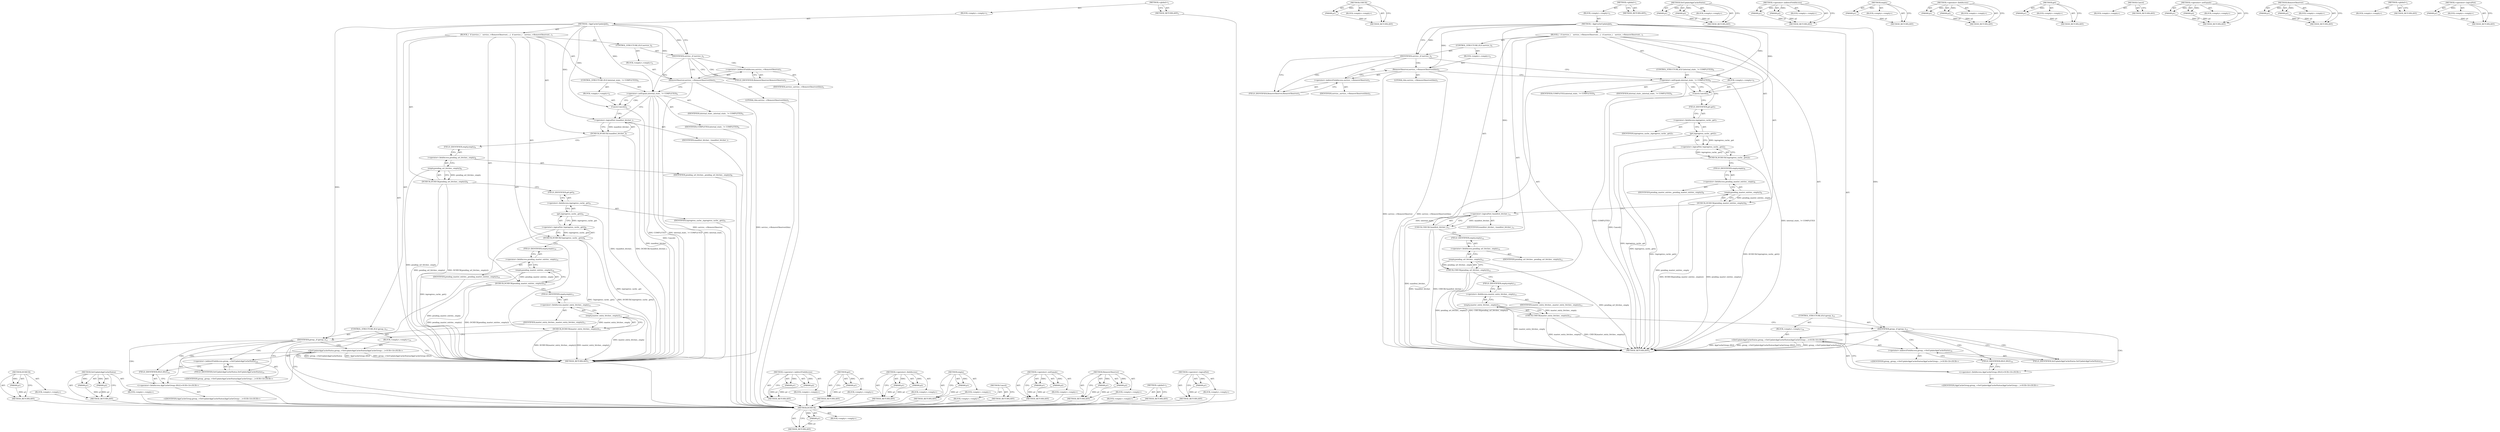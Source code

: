 digraph "&lt;operator&gt;.logicalNot" {
vulnerable_91 [label=<(METHOD,DCHECK)>];
vulnerable_92 [label=<(PARAM,p1)>];
vulnerable_93 [label=<(BLOCK,&lt;empty&gt;,&lt;empty&gt;)>];
vulnerable_94 [label=<(METHOD_RETURN,ANY)>];
vulnerable_112 [label=<(METHOD,SetUpdateAppCacheStatus)>];
vulnerable_113 [label=<(PARAM,p1)>];
vulnerable_114 [label=<(PARAM,p2)>];
vulnerable_115 [label=<(BLOCK,&lt;empty&gt;,&lt;empty&gt;)>];
vulnerable_116 [label=<(METHOD_RETURN,ANY)>];
vulnerable_6 [label=<(METHOD,&lt;global&gt;)<SUB>1</SUB>>];
vulnerable_7 [label=<(BLOCK,&lt;empty&gt;,&lt;empty&gt;)<SUB>1</SUB>>];
vulnerable_8 [label=<(METHOD,~AppCacheUpdateJob)<SUB>1</SUB>>];
vulnerable_9 [label=<(BLOCK,{
  if (service_)
    service_-&gt;RemoveObserver(...,{
  if (service_)
    service_-&gt;RemoveObserver(...)<SUB>1</SUB>>];
vulnerable_10 [label=<(CONTROL_STRUCTURE,IF,if (service_))<SUB>2</SUB>>];
vulnerable_11 [label=<(IDENTIFIER,service_,if (service_))<SUB>2</SUB>>];
vulnerable_12 [label=<(BLOCK,&lt;empty&gt;,&lt;empty&gt;)<SUB>3</SUB>>];
vulnerable_13 [label=<(RemoveObserver,service_-&gt;RemoveObserver(this))<SUB>3</SUB>>];
vulnerable_14 [label=<(&lt;operator&gt;.indirectFieldAccess,service_-&gt;RemoveObserver)<SUB>3</SUB>>];
vulnerable_15 [label=<(IDENTIFIER,service_,service_-&gt;RemoveObserver(this))<SUB>3</SUB>>];
vulnerable_16 [label=<(FIELD_IDENTIFIER,RemoveObserver,RemoveObserver)<SUB>3</SUB>>];
vulnerable_17 [label=<(LITERAL,this,service_-&gt;RemoveObserver(this))<SUB>3</SUB>>];
vulnerable_18 [label=<(CONTROL_STRUCTURE,IF,if (internal_state_ != COMPLETED))<SUB>4</SUB>>];
vulnerable_19 [label=<(&lt;operator&gt;.notEquals,internal_state_ != COMPLETED)<SUB>4</SUB>>];
vulnerable_20 [label=<(IDENTIFIER,internal_state_,internal_state_ != COMPLETED)<SUB>4</SUB>>];
vulnerable_21 [label=<(IDENTIFIER,COMPLETED,internal_state_ != COMPLETED)<SUB>4</SUB>>];
vulnerable_22 [label=<(BLOCK,&lt;empty&gt;,&lt;empty&gt;)<SUB>5</SUB>>];
vulnerable_23 [label=<(Cancel,Cancel())<SUB>5</SUB>>];
vulnerable_24 [label=<(DCHECK,DCHECK(!manifest_fetcher_))<SUB>7</SUB>>];
vulnerable_25 [label=<(&lt;operator&gt;.logicalNot,!manifest_fetcher_)<SUB>7</SUB>>];
vulnerable_26 [label=<(IDENTIFIER,manifest_fetcher_,!manifest_fetcher_)<SUB>7</SUB>>];
vulnerable_27 [label=<(DCHECK,DCHECK(pending_url_fetches_.empty()))<SUB>8</SUB>>];
vulnerable_28 [label=<(empty,pending_url_fetches_.empty())<SUB>8</SUB>>];
vulnerable_29 [label=<(&lt;operator&gt;.fieldAccess,pending_url_fetches_.empty)<SUB>8</SUB>>];
vulnerable_30 [label=<(IDENTIFIER,pending_url_fetches_,pending_url_fetches_.empty())<SUB>8</SUB>>];
vulnerable_31 [label=<(FIELD_IDENTIFIER,empty,empty)<SUB>8</SUB>>];
vulnerable_32 [label=<(DCHECK,DCHECK(!inprogress_cache_.get()))<SUB>9</SUB>>];
vulnerable_33 [label=<(&lt;operator&gt;.logicalNot,!inprogress_cache_.get())<SUB>9</SUB>>];
vulnerable_34 [label=<(get,inprogress_cache_.get())<SUB>9</SUB>>];
vulnerable_35 [label=<(&lt;operator&gt;.fieldAccess,inprogress_cache_.get)<SUB>9</SUB>>];
vulnerable_36 [label=<(IDENTIFIER,inprogress_cache_,inprogress_cache_.get())<SUB>9</SUB>>];
vulnerable_37 [label=<(FIELD_IDENTIFIER,get,get)<SUB>9</SUB>>];
vulnerable_38 [label=<(DCHECK,DCHECK(pending_master_entries_.empty()))<SUB>10</SUB>>];
vulnerable_39 [label=<(empty,pending_master_entries_.empty())<SUB>10</SUB>>];
vulnerable_40 [label=<(&lt;operator&gt;.fieldAccess,pending_master_entries_.empty)<SUB>10</SUB>>];
vulnerable_41 [label=<(IDENTIFIER,pending_master_entries_,pending_master_entries_.empty())<SUB>10</SUB>>];
vulnerable_42 [label=<(FIELD_IDENTIFIER,empty,empty)<SUB>10</SUB>>];
vulnerable_43 [label=<(DCHECK,DCHECK(master_entry_fetches_.empty()))<SUB>11</SUB>>];
vulnerable_44 [label=<(empty,master_entry_fetches_.empty())<SUB>11</SUB>>];
vulnerable_45 [label=<(&lt;operator&gt;.fieldAccess,master_entry_fetches_.empty)<SUB>11</SUB>>];
vulnerable_46 [label=<(IDENTIFIER,master_entry_fetches_,master_entry_fetches_.empty())<SUB>11</SUB>>];
vulnerable_47 [label=<(FIELD_IDENTIFIER,empty,empty)<SUB>11</SUB>>];
vulnerable_48 [label=<(CONTROL_STRUCTURE,IF,if (group_))<SUB>13</SUB>>];
vulnerable_49 [label=<(IDENTIFIER,group_,if (group_))<SUB>13</SUB>>];
vulnerable_50 [label=<(BLOCK,&lt;empty&gt;,&lt;empty&gt;)<SUB>14</SUB>>];
vulnerable_51 [label="<(SetUpdateAppCacheStatus,group_-&gt;SetUpdateAppCacheStatus(AppCacheGroup::...)<SUB>14</SUB>>"];
vulnerable_52 [label=<(&lt;operator&gt;.indirectFieldAccess,group_-&gt;SetUpdateAppCacheStatus)<SUB>14</SUB>>];
vulnerable_53 [label="<(IDENTIFIER,group_,group_-&gt;SetUpdateAppCacheStatus(AppCacheGroup::...)<SUB>14</SUB>>"];
vulnerable_54 [label=<(FIELD_IDENTIFIER,SetUpdateAppCacheStatus,SetUpdateAppCacheStatus)<SUB>14</SUB>>];
vulnerable_55 [label="<(&lt;operator&gt;.fieldAccess,AppCacheGroup::IDLE)<SUB>14</SUB>>"];
vulnerable_56 [label="<(IDENTIFIER,AppCacheGroup,group_-&gt;SetUpdateAppCacheStatus(AppCacheGroup::...)<SUB>14</SUB>>"];
vulnerable_57 [label=<(FIELD_IDENTIFIER,IDLE,IDLE)<SUB>14</SUB>>];
vulnerable_58 [label=<(METHOD_RETURN,ANY)<SUB>1</SUB>>];
vulnerable_60 [label=<(METHOD_RETURN,ANY)<SUB>1</SUB>>];
vulnerable_78 [label=<(METHOD,&lt;operator&gt;.indirectFieldAccess)>];
vulnerable_79 [label=<(PARAM,p1)>];
vulnerable_80 [label=<(PARAM,p2)>];
vulnerable_81 [label=<(BLOCK,&lt;empty&gt;,&lt;empty&gt;)>];
vulnerable_82 [label=<(METHOD_RETURN,ANY)>];
vulnerable_108 [label=<(METHOD,get)>];
vulnerable_109 [label=<(PARAM,p1)>];
vulnerable_110 [label=<(BLOCK,&lt;empty&gt;,&lt;empty&gt;)>];
vulnerable_111 [label=<(METHOD_RETURN,ANY)>];
vulnerable_103 [label=<(METHOD,&lt;operator&gt;.fieldAccess)>];
vulnerable_104 [label=<(PARAM,p1)>];
vulnerable_105 [label=<(PARAM,p2)>];
vulnerable_106 [label=<(BLOCK,&lt;empty&gt;,&lt;empty&gt;)>];
vulnerable_107 [label=<(METHOD_RETURN,ANY)>];
vulnerable_99 [label=<(METHOD,empty)>];
vulnerable_100 [label=<(PARAM,p1)>];
vulnerable_101 [label=<(BLOCK,&lt;empty&gt;,&lt;empty&gt;)>];
vulnerable_102 [label=<(METHOD_RETURN,ANY)>];
vulnerable_88 [label=<(METHOD,Cancel)>];
vulnerable_89 [label=<(BLOCK,&lt;empty&gt;,&lt;empty&gt;)>];
vulnerable_90 [label=<(METHOD_RETURN,ANY)>];
vulnerable_83 [label=<(METHOD,&lt;operator&gt;.notEquals)>];
vulnerable_84 [label=<(PARAM,p1)>];
vulnerable_85 [label=<(PARAM,p2)>];
vulnerable_86 [label=<(BLOCK,&lt;empty&gt;,&lt;empty&gt;)>];
vulnerable_87 [label=<(METHOD_RETURN,ANY)>];
vulnerable_73 [label=<(METHOD,RemoveObserver)>];
vulnerable_74 [label=<(PARAM,p1)>];
vulnerable_75 [label=<(PARAM,p2)>];
vulnerable_76 [label=<(BLOCK,&lt;empty&gt;,&lt;empty&gt;)>];
vulnerable_77 [label=<(METHOD_RETURN,ANY)>];
vulnerable_67 [label=<(METHOD,&lt;global&gt;)<SUB>1</SUB>>];
vulnerable_68 [label=<(BLOCK,&lt;empty&gt;,&lt;empty&gt;)>];
vulnerable_69 [label=<(METHOD_RETURN,ANY)>];
vulnerable_95 [label=<(METHOD,&lt;operator&gt;.logicalNot)>];
vulnerable_96 [label=<(PARAM,p1)>];
vulnerable_97 [label=<(BLOCK,&lt;empty&gt;,&lt;empty&gt;)>];
vulnerable_98 [label=<(METHOD_RETURN,ANY)>];
fixed_91 [label=<(METHOD,DCHECK)>];
fixed_92 [label=<(PARAM,p1)>];
fixed_93 [label=<(BLOCK,&lt;empty&gt;,&lt;empty&gt;)>];
fixed_94 [label=<(METHOD_RETURN,ANY)>];
fixed_112 [label=<(METHOD,CHECK)>];
fixed_113 [label=<(PARAM,p1)>];
fixed_114 [label=<(BLOCK,&lt;empty&gt;,&lt;empty&gt;)>];
fixed_115 [label=<(METHOD_RETURN,ANY)>];
fixed_6 [label=<(METHOD,&lt;global&gt;)<SUB>1</SUB>>];
fixed_7 [label=<(BLOCK,&lt;empty&gt;,&lt;empty&gt;)<SUB>1</SUB>>];
fixed_8 [label=<(METHOD,~AppCacheUpdateJob)<SUB>1</SUB>>];
fixed_9 [label=<(BLOCK,{
  if (service_)
    service_-&gt;RemoveObserver(...,{
  if (service_)
    service_-&gt;RemoveObserver(...)<SUB>1</SUB>>];
fixed_10 [label=<(CONTROL_STRUCTURE,IF,if (service_))<SUB>2</SUB>>];
fixed_11 [label=<(IDENTIFIER,service_,if (service_))<SUB>2</SUB>>];
fixed_12 [label=<(BLOCK,&lt;empty&gt;,&lt;empty&gt;)<SUB>3</SUB>>];
fixed_13 [label=<(RemoveObserver,service_-&gt;RemoveObserver(this))<SUB>3</SUB>>];
fixed_14 [label=<(&lt;operator&gt;.indirectFieldAccess,service_-&gt;RemoveObserver)<SUB>3</SUB>>];
fixed_15 [label=<(IDENTIFIER,service_,service_-&gt;RemoveObserver(this))<SUB>3</SUB>>];
fixed_16 [label=<(FIELD_IDENTIFIER,RemoveObserver,RemoveObserver)<SUB>3</SUB>>];
fixed_17 [label=<(LITERAL,this,service_-&gt;RemoveObserver(this))<SUB>3</SUB>>];
fixed_18 [label=<(CONTROL_STRUCTURE,IF,if (internal_state_ != COMPLETED))<SUB>4</SUB>>];
fixed_19 [label=<(&lt;operator&gt;.notEquals,internal_state_ != COMPLETED)<SUB>4</SUB>>];
fixed_20 [label=<(IDENTIFIER,internal_state_,internal_state_ != COMPLETED)<SUB>4</SUB>>];
fixed_21 [label=<(IDENTIFIER,COMPLETED,internal_state_ != COMPLETED)<SUB>4</SUB>>];
fixed_22 [label=<(BLOCK,&lt;empty&gt;,&lt;empty&gt;)<SUB>5</SUB>>];
fixed_23 [label=<(Cancel,Cancel())<SUB>5</SUB>>];
fixed_24 [label=<(DCHECK,DCHECK(!inprogress_cache_.get()))<SUB>7</SUB>>];
fixed_25 [label=<(&lt;operator&gt;.logicalNot,!inprogress_cache_.get())<SUB>7</SUB>>];
fixed_26 [label=<(get,inprogress_cache_.get())<SUB>7</SUB>>];
fixed_27 [label=<(&lt;operator&gt;.fieldAccess,inprogress_cache_.get)<SUB>7</SUB>>];
fixed_28 [label=<(IDENTIFIER,inprogress_cache_,inprogress_cache_.get())<SUB>7</SUB>>];
fixed_29 [label=<(FIELD_IDENTIFIER,get,get)<SUB>7</SUB>>];
fixed_30 [label=<(DCHECK,DCHECK(pending_master_entries_.empty()))<SUB>8</SUB>>];
fixed_31 [label=<(empty,pending_master_entries_.empty())<SUB>8</SUB>>];
fixed_32 [label=<(&lt;operator&gt;.fieldAccess,pending_master_entries_.empty)<SUB>8</SUB>>];
fixed_33 [label=<(IDENTIFIER,pending_master_entries_,pending_master_entries_.empty())<SUB>8</SUB>>];
fixed_34 [label=<(FIELD_IDENTIFIER,empty,empty)<SUB>8</SUB>>];
fixed_35 [label=<(CHECK,CHECK(!manifest_fetcher_))<SUB>11</SUB>>];
fixed_36 [label=<(&lt;operator&gt;.logicalNot,!manifest_fetcher_)<SUB>11</SUB>>];
fixed_37 [label=<(IDENTIFIER,manifest_fetcher_,!manifest_fetcher_)<SUB>11</SUB>>];
fixed_38 [label=<(CHECK,CHECK(pending_url_fetches_.empty()))<SUB>12</SUB>>];
fixed_39 [label=<(empty,pending_url_fetches_.empty())<SUB>12</SUB>>];
fixed_40 [label=<(&lt;operator&gt;.fieldAccess,pending_url_fetches_.empty)<SUB>12</SUB>>];
fixed_41 [label=<(IDENTIFIER,pending_url_fetches_,pending_url_fetches_.empty())<SUB>12</SUB>>];
fixed_42 [label=<(FIELD_IDENTIFIER,empty,empty)<SUB>12</SUB>>];
fixed_43 [label=<(CHECK,CHECK(master_entry_fetches_.empty()))<SUB>13</SUB>>];
fixed_44 [label=<(empty,master_entry_fetches_.empty())<SUB>13</SUB>>];
fixed_45 [label=<(&lt;operator&gt;.fieldAccess,master_entry_fetches_.empty)<SUB>13</SUB>>];
fixed_46 [label=<(IDENTIFIER,master_entry_fetches_,master_entry_fetches_.empty())<SUB>13</SUB>>];
fixed_47 [label=<(FIELD_IDENTIFIER,empty,empty)<SUB>13</SUB>>];
fixed_48 [label=<(CONTROL_STRUCTURE,IF,if (group_))<SUB>15</SUB>>];
fixed_49 [label=<(IDENTIFIER,group_,if (group_))<SUB>15</SUB>>];
fixed_50 [label=<(BLOCK,&lt;empty&gt;,&lt;empty&gt;)<SUB>16</SUB>>];
fixed_51 [label="<(SetUpdateAppCacheStatus,group_-&gt;SetUpdateAppCacheStatus(AppCacheGroup::...)<SUB>16</SUB>>"];
fixed_52 [label=<(&lt;operator&gt;.indirectFieldAccess,group_-&gt;SetUpdateAppCacheStatus)<SUB>16</SUB>>];
fixed_53 [label="<(IDENTIFIER,group_,group_-&gt;SetUpdateAppCacheStatus(AppCacheGroup::...)<SUB>16</SUB>>"];
fixed_54 [label=<(FIELD_IDENTIFIER,SetUpdateAppCacheStatus,SetUpdateAppCacheStatus)<SUB>16</SUB>>];
fixed_55 [label="<(&lt;operator&gt;.fieldAccess,AppCacheGroup::IDLE)<SUB>16</SUB>>"];
fixed_56 [label="<(IDENTIFIER,AppCacheGroup,group_-&gt;SetUpdateAppCacheStatus(AppCacheGroup::...)<SUB>16</SUB>>"];
fixed_57 [label=<(FIELD_IDENTIFIER,IDLE,IDLE)<SUB>16</SUB>>];
fixed_58 [label=<(METHOD_RETURN,ANY)<SUB>1</SUB>>];
fixed_60 [label=<(METHOD_RETURN,ANY)<SUB>1</SUB>>];
fixed_116 [label=<(METHOD,SetUpdateAppCacheStatus)>];
fixed_117 [label=<(PARAM,p1)>];
fixed_118 [label=<(PARAM,p2)>];
fixed_119 [label=<(BLOCK,&lt;empty&gt;,&lt;empty&gt;)>];
fixed_120 [label=<(METHOD_RETURN,ANY)>];
fixed_78 [label=<(METHOD,&lt;operator&gt;.indirectFieldAccess)>];
fixed_79 [label=<(PARAM,p1)>];
fixed_80 [label=<(PARAM,p2)>];
fixed_81 [label=<(BLOCK,&lt;empty&gt;,&lt;empty&gt;)>];
fixed_82 [label=<(METHOD_RETURN,ANY)>];
fixed_108 [label=<(METHOD,empty)>];
fixed_109 [label=<(PARAM,p1)>];
fixed_110 [label=<(BLOCK,&lt;empty&gt;,&lt;empty&gt;)>];
fixed_111 [label=<(METHOD_RETURN,ANY)>];
fixed_103 [label=<(METHOD,&lt;operator&gt;.fieldAccess)>];
fixed_104 [label=<(PARAM,p1)>];
fixed_105 [label=<(PARAM,p2)>];
fixed_106 [label=<(BLOCK,&lt;empty&gt;,&lt;empty&gt;)>];
fixed_107 [label=<(METHOD_RETURN,ANY)>];
fixed_99 [label=<(METHOD,get)>];
fixed_100 [label=<(PARAM,p1)>];
fixed_101 [label=<(BLOCK,&lt;empty&gt;,&lt;empty&gt;)>];
fixed_102 [label=<(METHOD_RETURN,ANY)>];
fixed_88 [label=<(METHOD,Cancel)>];
fixed_89 [label=<(BLOCK,&lt;empty&gt;,&lt;empty&gt;)>];
fixed_90 [label=<(METHOD_RETURN,ANY)>];
fixed_83 [label=<(METHOD,&lt;operator&gt;.notEquals)>];
fixed_84 [label=<(PARAM,p1)>];
fixed_85 [label=<(PARAM,p2)>];
fixed_86 [label=<(BLOCK,&lt;empty&gt;,&lt;empty&gt;)>];
fixed_87 [label=<(METHOD_RETURN,ANY)>];
fixed_73 [label=<(METHOD,RemoveObserver)>];
fixed_74 [label=<(PARAM,p1)>];
fixed_75 [label=<(PARAM,p2)>];
fixed_76 [label=<(BLOCK,&lt;empty&gt;,&lt;empty&gt;)>];
fixed_77 [label=<(METHOD_RETURN,ANY)>];
fixed_67 [label=<(METHOD,&lt;global&gt;)<SUB>1</SUB>>];
fixed_68 [label=<(BLOCK,&lt;empty&gt;,&lt;empty&gt;)>];
fixed_69 [label=<(METHOD_RETURN,ANY)>];
fixed_95 [label=<(METHOD,&lt;operator&gt;.logicalNot)>];
fixed_96 [label=<(PARAM,p1)>];
fixed_97 [label=<(BLOCK,&lt;empty&gt;,&lt;empty&gt;)>];
fixed_98 [label=<(METHOD_RETURN,ANY)>];
vulnerable_91 -> vulnerable_92  [key=0, label="AST: "];
vulnerable_91 -> vulnerable_92  [key=1, label="DDG: "];
vulnerable_91 -> vulnerable_93  [key=0, label="AST: "];
vulnerable_91 -> vulnerable_94  [key=0, label="AST: "];
vulnerable_91 -> vulnerable_94  [key=1, label="CFG: "];
vulnerable_92 -> vulnerable_94  [key=0, label="DDG: p1"];
vulnerable_93 -> fixed_91  [key=0];
vulnerable_94 -> fixed_91  [key=0];
vulnerable_112 -> vulnerable_113  [key=0, label="AST: "];
vulnerable_112 -> vulnerable_113  [key=1, label="DDG: "];
vulnerable_112 -> vulnerable_115  [key=0, label="AST: "];
vulnerable_112 -> vulnerable_114  [key=0, label="AST: "];
vulnerable_112 -> vulnerable_114  [key=1, label="DDG: "];
vulnerable_112 -> vulnerable_116  [key=0, label="AST: "];
vulnerable_112 -> vulnerable_116  [key=1, label="CFG: "];
vulnerable_113 -> vulnerable_116  [key=0, label="DDG: p1"];
vulnerable_114 -> vulnerable_116  [key=0, label="DDG: p2"];
vulnerable_115 -> fixed_91  [key=0];
vulnerable_116 -> fixed_91  [key=0];
vulnerable_6 -> vulnerable_7  [key=0, label="AST: "];
vulnerable_6 -> vulnerable_60  [key=0, label="AST: "];
vulnerable_6 -> vulnerable_60  [key=1, label="CFG: "];
vulnerable_7 -> vulnerable_8  [key=0, label="AST: "];
vulnerable_8 -> vulnerable_9  [key=0, label="AST: "];
vulnerable_8 -> vulnerable_58  [key=0, label="AST: "];
vulnerable_8 -> vulnerable_11  [key=0, label="CFG: "];
vulnerable_8 -> vulnerable_11  [key=1, label="DDG: "];
vulnerable_8 -> vulnerable_49  [key=0, label="DDG: "];
vulnerable_8 -> vulnerable_19  [key=0, label="DDG: "];
vulnerable_8 -> vulnerable_23  [key=0, label="DDG: "];
vulnerable_8 -> vulnerable_25  [key=0, label="DDG: "];
vulnerable_8 -> vulnerable_13  [key=0, label="DDG: "];
vulnerable_9 -> vulnerable_10  [key=0, label="AST: "];
vulnerable_9 -> vulnerable_18  [key=0, label="AST: "];
vulnerable_9 -> vulnerable_24  [key=0, label="AST: "];
vulnerable_9 -> vulnerable_27  [key=0, label="AST: "];
vulnerable_9 -> vulnerable_32  [key=0, label="AST: "];
vulnerable_9 -> vulnerable_38  [key=0, label="AST: "];
vulnerable_9 -> vulnerable_43  [key=0, label="AST: "];
vulnerable_9 -> vulnerable_48  [key=0, label="AST: "];
vulnerable_10 -> vulnerable_11  [key=0, label="AST: "];
vulnerable_10 -> vulnerable_12  [key=0, label="AST: "];
vulnerable_11 -> vulnerable_16  [key=0, label="CFG: "];
vulnerable_11 -> vulnerable_16  [key=1, label="CDG: "];
vulnerable_11 -> vulnerable_19  [key=0, label="CFG: "];
vulnerable_11 -> vulnerable_13  [key=0, label="CDG: "];
vulnerable_11 -> vulnerable_14  [key=0, label="CDG: "];
vulnerable_12 -> vulnerable_13  [key=0, label="AST: "];
vulnerable_13 -> vulnerable_14  [key=0, label="AST: "];
vulnerable_13 -> vulnerable_17  [key=0, label="AST: "];
vulnerable_13 -> vulnerable_19  [key=0, label="CFG: "];
vulnerable_13 -> vulnerable_58  [key=0, label="DDG: service_-&gt;RemoveObserver"];
vulnerable_13 -> vulnerable_58  [key=1, label="DDG: service_-&gt;RemoveObserver(this)"];
vulnerable_14 -> vulnerable_15  [key=0, label="AST: "];
vulnerable_14 -> vulnerable_16  [key=0, label="AST: "];
vulnerable_14 -> vulnerable_13  [key=0, label="CFG: "];
vulnerable_15 -> fixed_91  [key=0];
vulnerable_16 -> vulnerable_14  [key=0, label="CFG: "];
vulnerable_17 -> fixed_91  [key=0];
vulnerable_18 -> vulnerable_19  [key=0, label="AST: "];
vulnerable_18 -> vulnerable_22  [key=0, label="AST: "];
vulnerable_19 -> vulnerable_20  [key=0, label="AST: "];
vulnerable_19 -> vulnerable_21  [key=0, label="AST: "];
vulnerable_19 -> vulnerable_23  [key=0, label="CFG: "];
vulnerable_19 -> vulnerable_23  [key=1, label="CDG: "];
vulnerable_19 -> vulnerable_25  [key=0, label="CFG: "];
vulnerable_19 -> vulnerable_58  [key=0, label="DDG: COMPLETED"];
vulnerable_19 -> vulnerable_58  [key=1, label="DDG: internal_state_ != COMPLETED"];
vulnerable_19 -> vulnerable_58  [key=2, label="DDG: internal_state_"];
vulnerable_20 -> fixed_91  [key=0];
vulnerable_21 -> fixed_91  [key=0];
vulnerable_22 -> vulnerable_23  [key=0, label="AST: "];
vulnerable_23 -> vulnerable_25  [key=0, label="CFG: "];
vulnerable_23 -> vulnerable_58  [key=0, label="DDG: Cancel()"];
vulnerable_24 -> vulnerable_25  [key=0, label="AST: "];
vulnerable_24 -> vulnerable_31  [key=0, label="CFG: "];
vulnerable_24 -> vulnerable_58  [key=0, label="DDG: !manifest_fetcher_"];
vulnerable_24 -> vulnerable_58  [key=1, label="DDG: DCHECK(!manifest_fetcher_)"];
vulnerable_25 -> vulnerable_26  [key=0, label="AST: "];
vulnerable_25 -> vulnerable_24  [key=0, label="CFG: "];
vulnerable_25 -> vulnerable_24  [key=1, label="DDG: manifest_fetcher_"];
vulnerable_25 -> vulnerable_58  [key=0, label="DDG: manifest_fetcher_"];
vulnerable_26 -> fixed_91  [key=0];
vulnerable_27 -> vulnerable_28  [key=0, label="AST: "];
vulnerable_27 -> vulnerable_37  [key=0, label="CFG: "];
vulnerable_27 -> vulnerable_58  [key=0, label="DDG: pending_url_fetches_.empty()"];
vulnerable_27 -> vulnerable_58  [key=1, label="DDG: DCHECK(pending_url_fetches_.empty())"];
vulnerable_28 -> vulnerable_29  [key=0, label="AST: "];
vulnerable_28 -> vulnerable_27  [key=0, label="CFG: "];
vulnerable_28 -> vulnerable_27  [key=1, label="DDG: pending_url_fetches_.empty"];
vulnerable_28 -> vulnerable_58  [key=0, label="DDG: pending_url_fetches_.empty"];
vulnerable_29 -> vulnerable_30  [key=0, label="AST: "];
vulnerable_29 -> vulnerable_31  [key=0, label="AST: "];
vulnerable_29 -> vulnerable_28  [key=0, label="CFG: "];
vulnerable_30 -> fixed_91  [key=0];
vulnerable_31 -> vulnerable_29  [key=0, label="CFG: "];
vulnerable_32 -> vulnerable_33  [key=0, label="AST: "];
vulnerable_32 -> vulnerable_42  [key=0, label="CFG: "];
vulnerable_32 -> vulnerable_58  [key=0, label="DDG: !inprogress_cache_.get()"];
vulnerable_32 -> vulnerable_58  [key=1, label="DDG: DCHECK(!inprogress_cache_.get())"];
vulnerable_33 -> vulnerable_34  [key=0, label="AST: "];
vulnerable_33 -> vulnerable_32  [key=0, label="CFG: "];
vulnerable_33 -> vulnerable_32  [key=1, label="DDG: inprogress_cache_.get()"];
vulnerable_33 -> vulnerable_58  [key=0, label="DDG: inprogress_cache_.get()"];
vulnerable_34 -> vulnerable_35  [key=0, label="AST: "];
vulnerable_34 -> vulnerable_33  [key=0, label="CFG: "];
vulnerable_34 -> vulnerable_33  [key=1, label="DDG: inprogress_cache_.get"];
vulnerable_34 -> vulnerable_58  [key=0, label="DDG: inprogress_cache_.get"];
vulnerable_35 -> vulnerable_36  [key=0, label="AST: "];
vulnerable_35 -> vulnerable_37  [key=0, label="AST: "];
vulnerable_35 -> vulnerable_34  [key=0, label="CFG: "];
vulnerable_36 -> fixed_91  [key=0];
vulnerable_37 -> vulnerable_35  [key=0, label="CFG: "];
vulnerable_38 -> vulnerable_39  [key=0, label="AST: "];
vulnerable_38 -> vulnerable_47  [key=0, label="CFG: "];
vulnerable_38 -> vulnerable_58  [key=0, label="DDG: pending_master_entries_.empty()"];
vulnerable_38 -> vulnerable_58  [key=1, label="DDG: DCHECK(pending_master_entries_.empty())"];
vulnerable_39 -> vulnerable_40  [key=0, label="AST: "];
vulnerable_39 -> vulnerable_38  [key=0, label="CFG: "];
vulnerable_39 -> vulnerable_38  [key=1, label="DDG: pending_master_entries_.empty"];
vulnerable_39 -> vulnerable_58  [key=0, label="DDG: pending_master_entries_.empty"];
vulnerable_40 -> vulnerable_41  [key=0, label="AST: "];
vulnerable_40 -> vulnerable_42  [key=0, label="AST: "];
vulnerable_40 -> vulnerable_39  [key=0, label="CFG: "];
vulnerable_41 -> fixed_91  [key=0];
vulnerable_42 -> vulnerable_40  [key=0, label="CFG: "];
vulnerable_43 -> vulnerable_44  [key=0, label="AST: "];
vulnerable_43 -> vulnerable_49  [key=0, label="CFG: "];
vulnerable_43 -> vulnerable_58  [key=0, label="DDG: master_entry_fetches_.empty()"];
vulnerable_43 -> vulnerable_58  [key=1, label="DDG: DCHECK(master_entry_fetches_.empty())"];
vulnerable_44 -> vulnerable_45  [key=0, label="AST: "];
vulnerable_44 -> vulnerable_43  [key=0, label="CFG: "];
vulnerable_44 -> vulnerable_43  [key=1, label="DDG: master_entry_fetches_.empty"];
vulnerable_44 -> vulnerable_58  [key=0, label="DDG: master_entry_fetches_.empty"];
vulnerable_45 -> vulnerable_46  [key=0, label="AST: "];
vulnerable_45 -> vulnerable_47  [key=0, label="AST: "];
vulnerable_45 -> vulnerable_44  [key=0, label="CFG: "];
vulnerable_46 -> fixed_91  [key=0];
vulnerable_47 -> vulnerable_45  [key=0, label="CFG: "];
vulnerable_48 -> vulnerable_49  [key=0, label="AST: "];
vulnerable_48 -> vulnerable_50  [key=0, label="AST: "];
vulnerable_49 -> vulnerable_58  [key=0, label="CFG: "];
vulnerable_49 -> vulnerable_54  [key=0, label="CFG: "];
vulnerable_49 -> vulnerable_54  [key=1, label="CDG: "];
vulnerable_49 -> vulnerable_51  [key=0, label="CDG: "];
vulnerable_49 -> vulnerable_57  [key=0, label="CDG: "];
vulnerable_49 -> vulnerable_52  [key=0, label="CDG: "];
vulnerable_49 -> vulnerable_55  [key=0, label="CDG: "];
vulnerable_50 -> vulnerable_51  [key=0, label="AST: "];
vulnerable_51 -> vulnerable_52  [key=0, label="AST: "];
vulnerable_51 -> vulnerable_55  [key=0, label="AST: "];
vulnerable_51 -> vulnerable_58  [key=0, label="CFG: "];
vulnerable_51 -> vulnerable_58  [key=1, label="DDG: group_-&gt;SetUpdateAppCacheStatus"];
vulnerable_51 -> vulnerable_58  [key=2, label="DDG: AppCacheGroup::IDLE"];
vulnerable_51 -> vulnerable_58  [key=3, label="DDG: group_-&gt;SetUpdateAppCacheStatus(AppCacheGroup::IDLE)"];
vulnerable_52 -> vulnerable_53  [key=0, label="AST: "];
vulnerable_52 -> vulnerable_54  [key=0, label="AST: "];
vulnerable_52 -> vulnerable_57  [key=0, label="CFG: "];
vulnerable_53 -> fixed_91  [key=0];
vulnerable_54 -> vulnerable_52  [key=0, label="CFG: "];
vulnerable_55 -> vulnerable_56  [key=0, label="AST: "];
vulnerable_55 -> vulnerable_57  [key=0, label="AST: "];
vulnerable_55 -> vulnerable_51  [key=0, label="CFG: "];
vulnerable_56 -> fixed_91  [key=0];
vulnerable_57 -> vulnerable_55  [key=0, label="CFG: "];
vulnerable_58 -> fixed_91  [key=0];
vulnerable_60 -> fixed_91  [key=0];
vulnerable_78 -> vulnerable_79  [key=0, label="AST: "];
vulnerable_78 -> vulnerable_79  [key=1, label="DDG: "];
vulnerable_78 -> vulnerable_81  [key=0, label="AST: "];
vulnerable_78 -> vulnerable_80  [key=0, label="AST: "];
vulnerable_78 -> vulnerable_80  [key=1, label="DDG: "];
vulnerable_78 -> vulnerable_82  [key=0, label="AST: "];
vulnerable_78 -> vulnerable_82  [key=1, label="CFG: "];
vulnerable_79 -> vulnerable_82  [key=0, label="DDG: p1"];
vulnerable_80 -> vulnerable_82  [key=0, label="DDG: p2"];
vulnerable_81 -> fixed_91  [key=0];
vulnerable_82 -> fixed_91  [key=0];
vulnerable_108 -> vulnerable_109  [key=0, label="AST: "];
vulnerable_108 -> vulnerable_109  [key=1, label="DDG: "];
vulnerable_108 -> vulnerable_110  [key=0, label="AST: "];
vulnerable_108 -> vulnerable_111  [key=0, label="AST: "];
vulnerable_108 -> vulnerable_111  [key=1, label="CFG: "];
vulnerable_109 -> vulnerable_111  [key=0, label="DDG: p1"];
vulnerable_110 -> fixed_91  [key=0];
vulnerable_111 -> fixed_91  [key=0];
vulnerable_103 -> vulnerable_104  [key=0, label="AST: "];
vulnerable_103 -> vulnerable_104  [key=1, label="DDG: "];
vulnerable_103 -> vulnerable_106  [key=0, label="AST: "];
vulnerable_103 -> vulnerable_105  [key=0, label="AST: "];
vulnerable_103 -> vulnerable_105  [key=1, label="DDG: "];
vulnerable_103 -> vulnerable_107  [key=0, label="AST: "];
vulnerable_103 -> vulnerable_107  [key=1, label="CFG: "];
vulnerable_104 -> vulnerable_107  [key=0, label="DDG: p1"];
vulnerable_105 -> vulnerable_107  [key=0, label="DDG: p2"];
vulnerable_106 -> fixed_91  [key=0];
vulnerable_107 -> fixed_91  [key=0];
vulnerable_99 -> vulnerable_100  [key=0, label="AST: "];
vulnerable_99 -> vulnerable_100  [key=1, label="DDG: "];
vulnerable_99 -> vulnerable_101  [key=0, label="AST: "];
vulnerable_99 -> vulnerable_102  [key=0, label="AST: "];
vulnerable_99 -> vulnerable_102  [key=1, label="CFG: "];
vulnerable_100 -> vulnerable_102  [key=0, label="DDG: p1"];
vulnerable_101 -> fixed_91  [key=0];
vulnerable_102 -> fixed_91  [key=0];
vulnerable_88 -> vulnerable_89  [key=0, label="AST: "];
vulnerable_88 -> vulnerable_90  [key=0, label="AST: "];
vulnerable_88 -> vulnerable_90  [key=1, label="CFG: "];
vulnerable_89 -> fixed_91  [key=0];
vulnerable_90 -> fixed_91  [key=0];
vulnerable_83 -> vulnerable_84  [key=0, label="AST: "];
vulnerable_83 -> vulnerable_84  [key=1, label="DDG: "];
vulnerable_83 -> vulnerable_86  [key=0, label="AST: "];
vulnerable_83 -> vulnerable_85  [key=0, label="AST: "];
vulnerable_83 -> vulnerable_85  [key=1, label="DDG: "];
vulnerable_83 -> vulnerable_87  [key=0, label="AST: "];
vulnerable_83 -> vulnerable_87  [key=1, label="CFG: "];
vulnerable_84 -> vulnerable_87  [key=0, label="DDG: p1"];
vulnerable_85 -> vulnerable_87  [key=0, label="DDG: p2"];
vulnerable_86 -> fixed_91  [key=0];
vulnerable_87 -> fixed_91  [key=0];
vulnerable_73 -> vulnerable_74  [key=0, label="AST: "];
vulnerable_73 -> vulnerable_74  [key=1, label="DDG: "];
vulnerable_73 -> vulnerable_76  [key=0, label="AST: "];
vulnerable_73 -> vulnerable_75  [key=0, label="AST: "];
vulnerable_73 -> vulnerable_75  [key=1, label="DDG: "];
vulnerable_73 -> vulnerable_77  [key=0, label="AST: "];
vulnerable_73 -> vulnerable_77  [key=1, label="CFG: "];
vulnerable_74 -> vulnerable_77  [key=0, label="DDG: p1"];
vulnerable_75 -> vulnerable_77  [key=0, label="DDG: p2"];
vulnerable_76 -> fixed_91  [key=0];
vulnerable_77 -> fixed_91  [key=0];
vulnerable_67 -> vulnerable_68  [key=0, label="AST: "];
vulnerable_67 -> vulnerable_69  [key=0, label="AST: "];
vulnerable_67 -> vulnerable_69  [key=1, label="CFG: "];
vulnerable_68 -> fixed_91  [key=0];
vulnerable_69 -> fixed_91  [key=0];
vulnerable_95 -> vulnerable_96  [key=0, label="AST: "];
vulnerable_95 -> vulnerable_96  [key=1, label="DDG: "];
vulnerable_95 -> vulnerable_97  [key=0, label="AST: "];
vulnerable_95 -> vulnerable_98  [key=0, label="AST: "];
vulnerable_95 -> vulnerable_98  [key=1, label="CFG: "];
vulnerable_96 -> vulnerable_98  [key=0, label="DDG: p1"];
vulnerable_97 -> fixed_91  [key=0];
vulnerable_98 -> fixed_91  [key=0];
fixed_91 -> fixed_92  [key=0, label="AST: "];
fixed_91 -> fixed_92  [key=1, label="DDG: "];
fixed_91 -> fixed_93  [key=0, label="AST: "];
fixed_91 -> fixed_94  [key=0, label="AST: "];
fixed_91 -> fixed_94  [key=1, label="CFG: "];
fixed_92 -> fixed_94  [key=0, label="DDG: p1"];
fixed_112 -> fixed_113  [key=0, label="AST: "];
fixed_112 -> fixed_113  [key=1, label="DDG: "];
fixed_112 -> fixed_114  [key=0, label="AST: "];
fixed_112 -> fixed_115  [key=0, label="AST: "];
fixed_112 -> fixed_115  [key=1, label="CFG: "];
fixed_113 -> fixed_115  [key=0, label="DDG: p1"];
fixed_6 -> fixed_7  [key=0, label="AST: "];
fixed_6 -> fixed_60  [key=0, label="AST: "];
fixed_6 -> fixed_60  [key=1, label="CFG: "];
fixed_7 -> fixed_8  [key=0, label="AST: "];
fixed_8 -> fixed_9  [key=0, label="AST: "];
fixed_8 -> fixed_58  [key=0, label="AST: "];
fixed_8 -> fixed_11  [key=0, label="CFG: "];
fixed_8 -> fixed_11  [key=1, label="DDG: "];
fixed_8 -> fixed_49  [key=0, label="DDG: "];
fixed_8 -> fixed_19  [key=0, label="DDG: "];
fixed_8 -> fixed_23  [key=0, label="DDG: "];
fixed_8 -> fixed_36  [key=0, label="DDG: "];
fixed_8 -> fixed_13  [key=0, label="DDG: "];
fixed_9 -> fixed_10  [key=0, label="AST: "];
fixed_9 -> fixed_18  [key=0, label="AST: "];
fixed_9 -> fixed_24  [key=0, label="AST: "];
fixed_9 -> fixed_30  [key=0, label="AST: "];
fixed_9 -> fixed_35  [key=0, label="AST: "];
fixed_9 -> fixed_38  [key=0, label="AST: "];
fixed_9 -> fixed_43  [key=0, label="AST: "];
fixed_9 -> fixed_48  [key=0, label="AST: "];
fixed_10 -> fixed_11  [key=0, label="AST: "];
fixed_10 -> fixed_12  [key=0, label="AST: "];
fixed_11 -> fixed_16  [key=0, label="CFG: "];
fixed_11 -> fixed_16  [key=1, label="CDG: "];
fixed_11 -> fixed_19  [key=0, label="CFG: "];
fixed_11 -> fixed_13  [key=0, label="CDG: "];
fixed_11 -> fixed_14  [key=0, label="CDG: "];
fixed_12 -> fixed_13  [key=0, label="AST: "];
fixed_13 -> fixed_14  [key=0, label="AST: "];
fixed_13 -> fixed_17  [key=0, label="AST: "];
fixed_13 -> fixed_19  [key=0, label="CFG: "];
fixed_13 -> fixed_58  [key=0, label="DDG: service_-&gt;RemoveObserver"];
fixed_13 -> fixed_58  [key=1, label="DDG: service_-&gt;RemoveObserver(this)"];
fixed_14 -> fixed_15  [key=0, label="AST: "];
fixed_14 -> fixed_16  [key=0, label="AST: "];
fixed_14 -> fixed_13  [key=0, label="CFG: "];
fixed_16 -> fixed_14  [key=0, label="CFG: "];
fixed_18 -> fixed_19  [key=0, label="AST: "];
fixed_18 -> fixed_22  [key=0, label="AST: "];
fixed_19 -> fixed_20  [key=0, label="AST: "];
fixed_19 -> fixed_21  [key=0, label="AST: "];
fixed_19 -> fixed_23  [key=0, label="CFG: "];
fixed_19 -> fixed_23  [key=1, label="CDG: "];
fixed_19 -> fixed_29  [key=0, label="CFG: "];
fixed_19 -> fixed_58  [key=0, label="DDG: COMPLETED"];
fixed_19 -> fixed_58  [key=1, label="DDG: internal_state_ != COMPLETED"];
fixed_19 -> fixed_58  [key=2, label="DDG: internal_state_"];
fixed_22 -> fixed_23  [key=0, label="AST: "];
fixed_23 -> fixed_29  [key=0, label="CFG: "];
fixed_23 -> fixed_58  [key=0, label="DDG: Cancel()"];
fixed_24 -> fixed_25  [key=0, label="AST: "];
fixed_24 -> fixed_34  [key=0, label="CFG: "];
fixed_24 -> fixed_58  [key=0, label="DDG: !inprogress_cache_.get()"];
fixed_24 -> fixed_58  [key=1, label="DDG: DCHECK(!inprogress_cache_.get())"];
fixed_25 -> fixed_26  [key=0, label="AST: "];
fixed_25 -> fixed_24  [key=0, label="CFG: "];
fixed_25 -> fixed_24  [key=1, label="DDG: inprogress_cache_.get()"];
fixed_25 -> fixed_58  [key=0, label="DDG: inprogress_cache_.get()"];
fixed_26 -> fixed_27  [key=0, label="AST: "];
fixed_26 -> fixed_25  [key=0, label="CFG: "];
fixed_26 -> fixed_25  [key=1, label="DDG: inprogress_cache_.get"];
fixed_26 -> fixed_58  [key=0, label="DDG: inprogress_cache_.get"];
fixed_27 -> fixed_28  [key=0, label="AST: "];
fixed_27 -> fixed_29  [key=0, label="AST: "];
fixed_27 -> fixed_26  [key=0, label="CFG: "];
fixed_29 -> fixed_27  [key=0, label="CFG: "];
fixed_30 -> fixed_31  [key=0, label="AST: "];
fixed_30 -> fixed_36  [key=0, label="CFG: "];
fixed_30 -> fixed_58  [key=0, label="DDG: pending_master_entries_.empty()"];
fixed_30 -> fixed_58  [key=1, label="DDG: DCHECK(pending_master_entries_.empty())"];
fixed_31 -> fixed_32  [key=0, label="AST: "];
fixed_31 -> fixed_30  [key=0, label="CFG: "];
fixed_31 -> fixed_30  [key=1, label="DDG: pending_master_entries_.empty"];
fixed_31 -> fixed_58  [key=0, label="DDG: pending_master_entries_.empty"];
fixed_32 -> fixed_33  [key=0, label="AST: "];
fixed_32 -> fixed_34  [key=0, label="AST: "];
fixed_32 -> fixed_31  [key=0, label="CFG: "];
fixed_34 -> fixed_32  [key=0, label="CFG: "];
fixed_35 -> fixed_36  [key=0, label="AST: "];
fixed_35 -> fixed_42  [key=0, label="CFG: "];
fixed_35 -> fixed_58  [key=0, label="DDG: !manifest_fetcher_"];
fixed_35 -> fixed_58  [key=1, label="DDG: CHECK(!manifest_fetcher_)"];
fixed_36 -> fixed_37  [key=0, label="AST: "];
fixed_36 -> fixed_35  [key=0, label="CFG: "];
fixed_36 -> fixed_35  [key=1, label="DDG: manifest_fetcher_"];
fixed_36 -> fixed_58  [key=0, label="DDG: manifest_fetcher_"];
fixed_38 -> fixed_39  [key=0, label="AST: "];
fixed_38 -> fixed_47  [key=0, label="CFG: "];
fixed_38 -> fixed_58  [key=0, label="DDG: pending_url_fetches_.empty()"];
fixed_38 -> fixed_58  [key=1, label="DDG: CHECK(pending_url_fetches_.empty())"];
fixed_39 -> fixed_40  [key=0, label="AST: "];
fixed_39 -> fixed_38  [key=0, label="CFG: "];
fixed_39 -> fixed_38  [key=1, label="DDG: pending_url_fetches_.empty"];
fixed_39 -> fixed_58  [key=0, label="DDG: pending_url_fetches_.empty"];
fixed_40 -> fixed_41  [key=0, label="AST: "];
fixed_40 -> fixed_42  [key=0, label="AST: "];
fixed_40 -> fixed_39  [key=0, label="CFG: "];
fixed_42 -> fixed_40  [key=0, label="CFG: "];
fixed_43 -> fixed_44  [key=0, label="AST: "];
fixed_43 -> fixed_49  [key=0, label="CFG: "];
fixed_43 -> fixed_58  [key=0, label="DDG: master_entry_fetches_.empty()"];
fixed_43 -> fixed_58  [key=1, label="DDG: CHECK(master_entry_fetches_.empty())"];
fixed_44 -> fixed_45  [key=0, label="AST: "];
fixed_44 -> fixed_43  [key=0, label="CFG: "];
fixed_44 -> fixed_43  [key=1, label="DDG: master_entry_fetches_.empty"];
fixed_44 -> fixed_58  [key=0, label="DDG: master_entry_fetches_.empty"];
fixed_45 -> fixed_46  [key=0, label="AST: "];
fixed_45 -> fixed_47  [key=0, label="AST: "];
fixed_45 -> fixed_44  [key=0, label="CFG: "];
fixed_47 -> fixed_45  [key=0, label="CFG: "];
fixed_48 -> fixed_49  [key=0, label="AST: "];
fixed_48 -> fixed_50  [key=0, label="AST: "];
fixed_49 -> fixed_58  [key=0, label="CFG: "];
fixed_49 -> fixed_54  [key=0, label="CFG: "];
fixed_49 -> fixed_54  [key=1, label="CDG: "];
fixed_49 -> fixed_51  [key=0, label="CDG: "];
fixed_49 -> fixed_57  [key=0, label="CDG: "];
fixed_49 -> fixed_52  [key=0, label="CDG: "];
fixed_49 -> fixed_55  [key=0, label="CDG: "];
fixed_50 -> fixed_51  [key=0, label="AST: "];
fixed_51 -> fixed_52  [key=0, label="AST: "];
fixed_51 -> fixed_55  [key=0, label="AST: "];
fixed_51 -> fixed_58  [key=0, label="CFG: "];
fixed_51 -> fixed_58  [key=1, label="DDG: group_-&gt;SetUpdateAppCacheStatus"];
fixed_51 -> fixed_58  [key=2, label="DDG: AppCacheGroup::IDLE"];
fixed_51 -> fixed_58  [key=3, label="DDG: group_-&gt;SetUpdateAppCacheStatus(AppCacheGroup::IDLE)"];
fixed_52 -> fixed_53  [key=0, label="AST: "];
fixed_52 -> fixed_54  [key=0, label="AST: "];
fixed_52 -> fixed_57  [key=0, label="CFG: "];
fixed_54 -> fixed_52  [key=0, label="CFG: "];
fixed_55 -> fixed_56  [key=0, label="AST: "];
fixed_55 -> fixed_57  [key=0, label="AST: "];
fixed_55 -> fixed_51  [key=0, label="CFG: "];
fixed_57 -> fixed_55  [key=0, label="CFG: "];
fixed_116 -> fixed_117  [key=0, label="AST: "];
fixed_116 -> fixed_117  [key=1, label="DDG: "];
fixed_116 -> fixed_119  [key=0, label="AST: "];
fixed_116 -> fixed_118  [key=0, label="AST: "];
fixed_116 -> fixed_118  [key=1, label="DDG: "];
fixed_116 -> fixed_120  [key=0, label="AST: "];
fixed_116 -> fixed_120  [key=1, label="CFG: "];
fixed_117 -> fixed_120  [key=0, label="DDG: p1"];
fixed_118 -> fixed_120  [key=0, label="DDG: p2"];
fixed_78 -> fixed_79  [key=0, label="AST: "];
fixed_78 -> fixed_79  [key=1, label="DDG: "];
fixed_78 -> fixed_81  [key=0, label="AST: "];
fixed_78 -> fixed_80  [key=0, label="AST: "];
fixed_78 -> fixed_80  [key=1, label="DDG: "];
fixed_78 -> fixed_82  [key=0, label="AST: "];
fixed_78 -> fixed_82  [key=1, label="CFG: "];
fixed_79 -> fixed_82  [key=0, label="DDG: p1"];
fixed_80 -> fixed_82  [key=0, label="DDG: p2"];
fixed_108 -> fixed_109  [key=0, label="AST: "];
fixed_108 -> fixed_109  [key=1, label="DDG: "];
fixed_108 -> fixed_110  [key=0, label="AST: "];
fixed_108 -> fixed_111  [key=0, label="AST: "];
fixed_108 -> fixed_111  [key=1, label="CFG: "];
fixed_109 -> fixed_111  [key=0, label="DDG: p1"];
fixed_103 -> fixed_104  [key=0, label="AST: "];
fixed_103 -> fixed_104  [key=1, label="DDG: "];
fixed_103 -> fixed_106  [key=0, label="AST: "];
fixed_103 -> fixed_105  [key=0, label="AST: "];
fixed_103 -> fixed_105  [key=1, label="DDG: "];
fixed_103 -> fixed_107  [key=0, label="AST: "];
fixed_103 -> fixed_107  [key=1, label="CFG: "];
fixed_104 -> fixed_107  [key=0, label="DDG: p1"];
fixed_105 -> fixed_107  [key=0, label="DDG: p2"];
fixed_99 -> fixed_100  [key=0, label="AST: "];
fixed_99 -> fixed_100  [key=1, label="DDG: "];
fixed_99 -> fixed_101  [key=0, label="AST: "];
fixed_99 -> fixed_102  [key=0, label="AST: "];
fixed_99 -> fixed_102  [key=1, label="CFG: "];
fixed_100 -> fixed_102  [key=0, label="DDG: p1"];
fixed_88 -> fixed_89  [key=0, label="AST: "];
fixed_88 -> fixed_90  [key=0, label="AST: "];
fixed_88 -> fixed_90  [key=1, label="CFG: "];
fixed_83 -> fixed_84  [key=0, label="AST: "];
fixed_83 -> fixed_84  [key=1, label="DDG: "];
fixed_83 -> fixed_86  [key=0, label="AST: "];
fixed_83 -> fixed_85  [key=0, label="AST: "];
fixed_83 -> fixed_85  [key=1, label="DDG: "];
fixed_83 -> fixed_87  [key=0, label="AST: "];
fixed_83 -> fixed_87  [key=1, label="CFG: "];
fixed_84 -> fixed_87  [key=0, label="DDG: p1"];
fixed_85 -> fixed_87  [key=0, label="DDG: p2"];
fixed_73 -> fixed_74  [key=0, label="AST: "];
fixed_73 -> fixed_74  [key=1, label="DDG: "];
fixed_73 -> fixed_76  [key=0, label="AST: "];
fixed_73 -> fixed_75  [key=0, label="AST: "];
fixed_73 -> fixed_75  [key=1, label="DDG: "];
fixed_73 -> fixed_77  [key=0, label="AST: "];
fixed_73 -> fixed_77  [key=1, label="CFG: "];
fixed_74 -> fixed_77  [key=0, label="DDG: p1"];
fixed_75 -> fixed_77  [key=0, label="DDG: p2"];
fixed_67 -> fixed_68  [key=0, label="AST: "];
fixed_67 -> fixed_69  [key=0, label="AST: "];
fixed_67 -> fixed_69  [key=1, label="CFG: "];
fixed_95 -> fixed_96  [key=0, label="AST: "];
fixed_95 -> fixed_96  [key=1, label="DDG: "];
fixed_95 -> fixed_97  [key=0, label="AST: "];
fixed_95 -> fixed_98  [key=0, label="AST: "];
fixed_95 -> fixed_98  [key=1, label="CFG: "];
fixed_96 -> fixed_98  [key=0, label="DDG: p1"];
}
